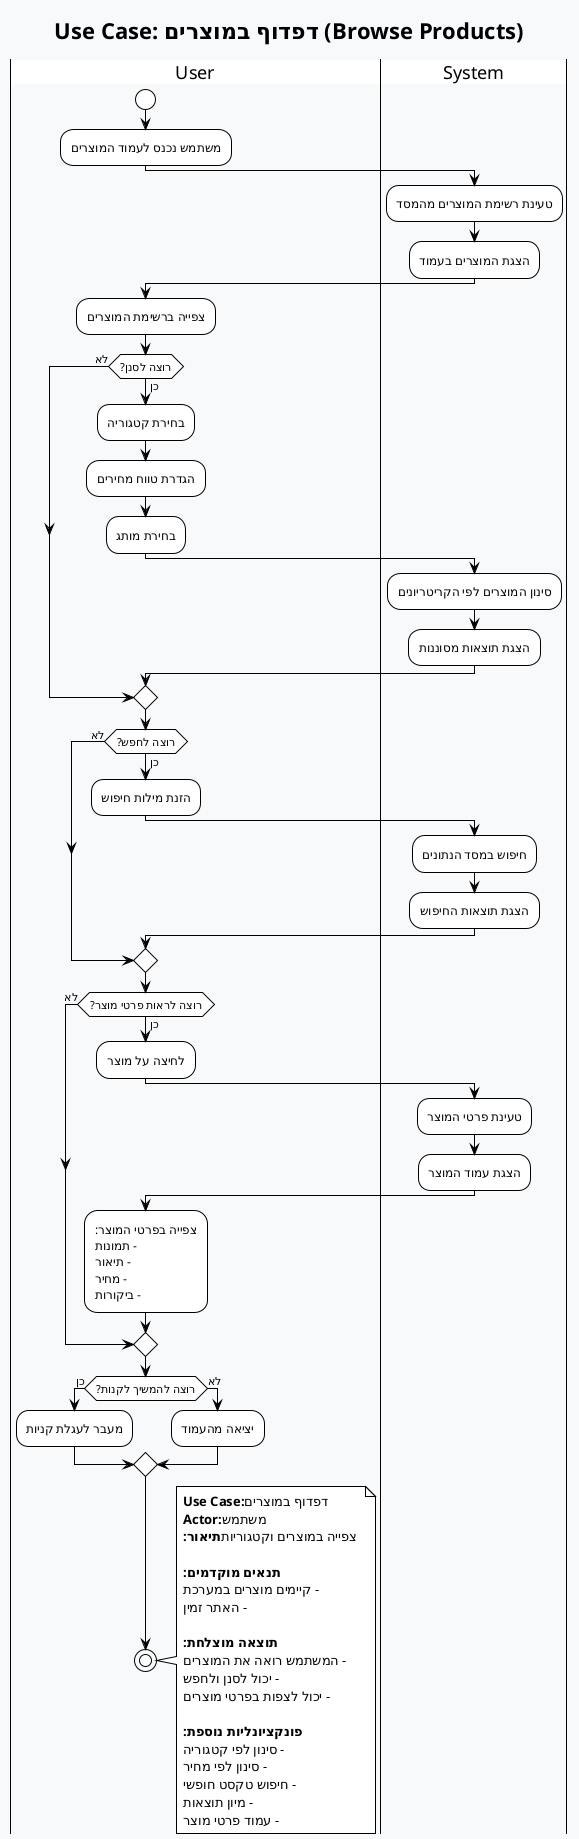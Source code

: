@startuml Browse Products Use Case
!theme plain
skinparam backgroundColor #f8f9fa

title Use Case: דפדוף במוצרים (Browse Products)

|User|
start
:משתמש נכנס לעמוד המוצרים;

|System|
:טעינת רשימת המוצרים מהמסד;
:הצגת המוצרים בעמוד;

|User|
:צפייה ברשימת המוצרים;

if (רוצה לסנן?) then (כן)
  :בחירת קטגוריה;
  :הגדרת טווח מחירים;
  :בחירת מותג;
  |System|
  :סינון המוצרים לפי הקריטריונים;
  :הצגת תוצאות מסוננות;
  |User|
else (לא)
endif

if (רוצה לחפש?) then (כן)
  :הזנת מילות חיפוש;
  |System|
  :חיפוש במסד הנתונים;
  :הצגת תוצאות החיפוש;
  |User|
else (לא)
endif

if (רוצה לראות פרטי מוצר?) then (כן)
  :לחיצה על מוצר;
  |System|
  :טעינת פרטי המוצר;
  :הצגת עמוד המוצר;
  |User|
  :צפייה בפרטי המוצר:
  - תמונות
  - תיאור
  - מחיר
  - ביקורות;
else (לא)
endif

if (רוצה להמשיך לקנות?) then (כן)
  :מעבר לעגלת קניות;
else (לא)
  :יציאה מהעמוד;
endif

stop

note right
  **Use Case:** דפדוף במוצרים
  **Actor:** משתמש
  **תיאור:** צפייה במוצרים וקטגוריות
  
  **תנאים מוקדמים:**
  - קיימים מוצרים במערכת
  - האתר זמין
  
  **תוצאה מוצלחת:**
  - המשתמש רואה את המוצרים
  - יכול לסנן ולחפש
  - יכול לצפות בפרטי מוצרים
  
  **פונקציונליות נוספת:**
  - סינון לפי קטגוריה
  - סינון לפי מחיר
  - חיפוש טקסט חופשי
  - מיון תוצאות
  - עמוד פרטי מוצר
end note

@enduml
